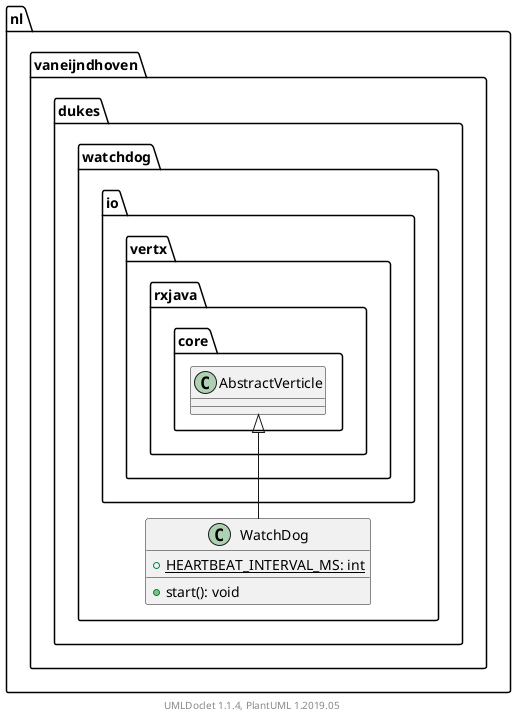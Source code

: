 @startuml

    namespace nl.vaneijndhoven.dukes.watchdog {

        class WatchDog [[WatchDog.html]] {
            {static} +HEARTBEAT_INTERVAL_MS: int
            +start(): void
        }

        class io.vertx.rxjava.core.AbstractVerticle
        io.vertx.rxjava.core.AbstractVerticle <|-- WatchDog

    }


    center footer UMLDoclet 1.1.4, PlantUML 1.2019.05
@enduml
